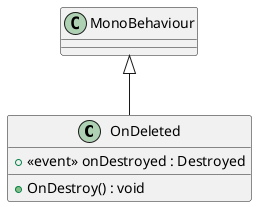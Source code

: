 @startuml
class OnDeleted {
    +  <<event>> onDestroyed : Destroyed 
    + OnDestroy() : void
}
MonoBehaviour <|-- OnDeleted
@enduml
